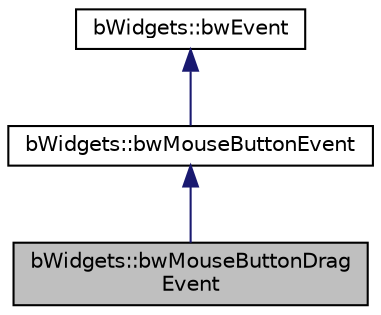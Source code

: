 digraph "bWidgets::bwMouseButtonDragEvent"
{
 // LATEX_PDF_SIZE
  edge [fontname="Helvetica",fontsize="10",labelfontname="Helvetica",labelfontsize="10"];
  node [fontname="Helvetica",fontsize="10",shape=record];
  Node1 [label="bWidgets::bwMouseButtonDrag\lEvent",height=0.2,width=0.4,color="black", fillcolor="grey75", style="filled", fontcolor="black",tooltip=" "];
  Node2 -> Node1 [dir="back",color="midnightblue",fontsize="10",style="solid",fontname="Helvetica"];
  Node2 [label="bWidgets::bwMouseButtonEvent",height=0.2,width=0.4,color="black", fillcolor="white", style="filled",URL="$classbWidgets_1_1bwMouseButtonEvent.html",tooltip=" "];
  Node3 -> Node2 [dir="back",color="midnightblue",fontsize="10",style="solid",fontname="Helvetica"];
  Node3 [label="bWidgets::bwEvent",height=0.2,width=0.4,color="black", fillcolor="white", style="filled",URL="$classbWidgets_1_1bwEvent.html",tooltip=" "];
}
